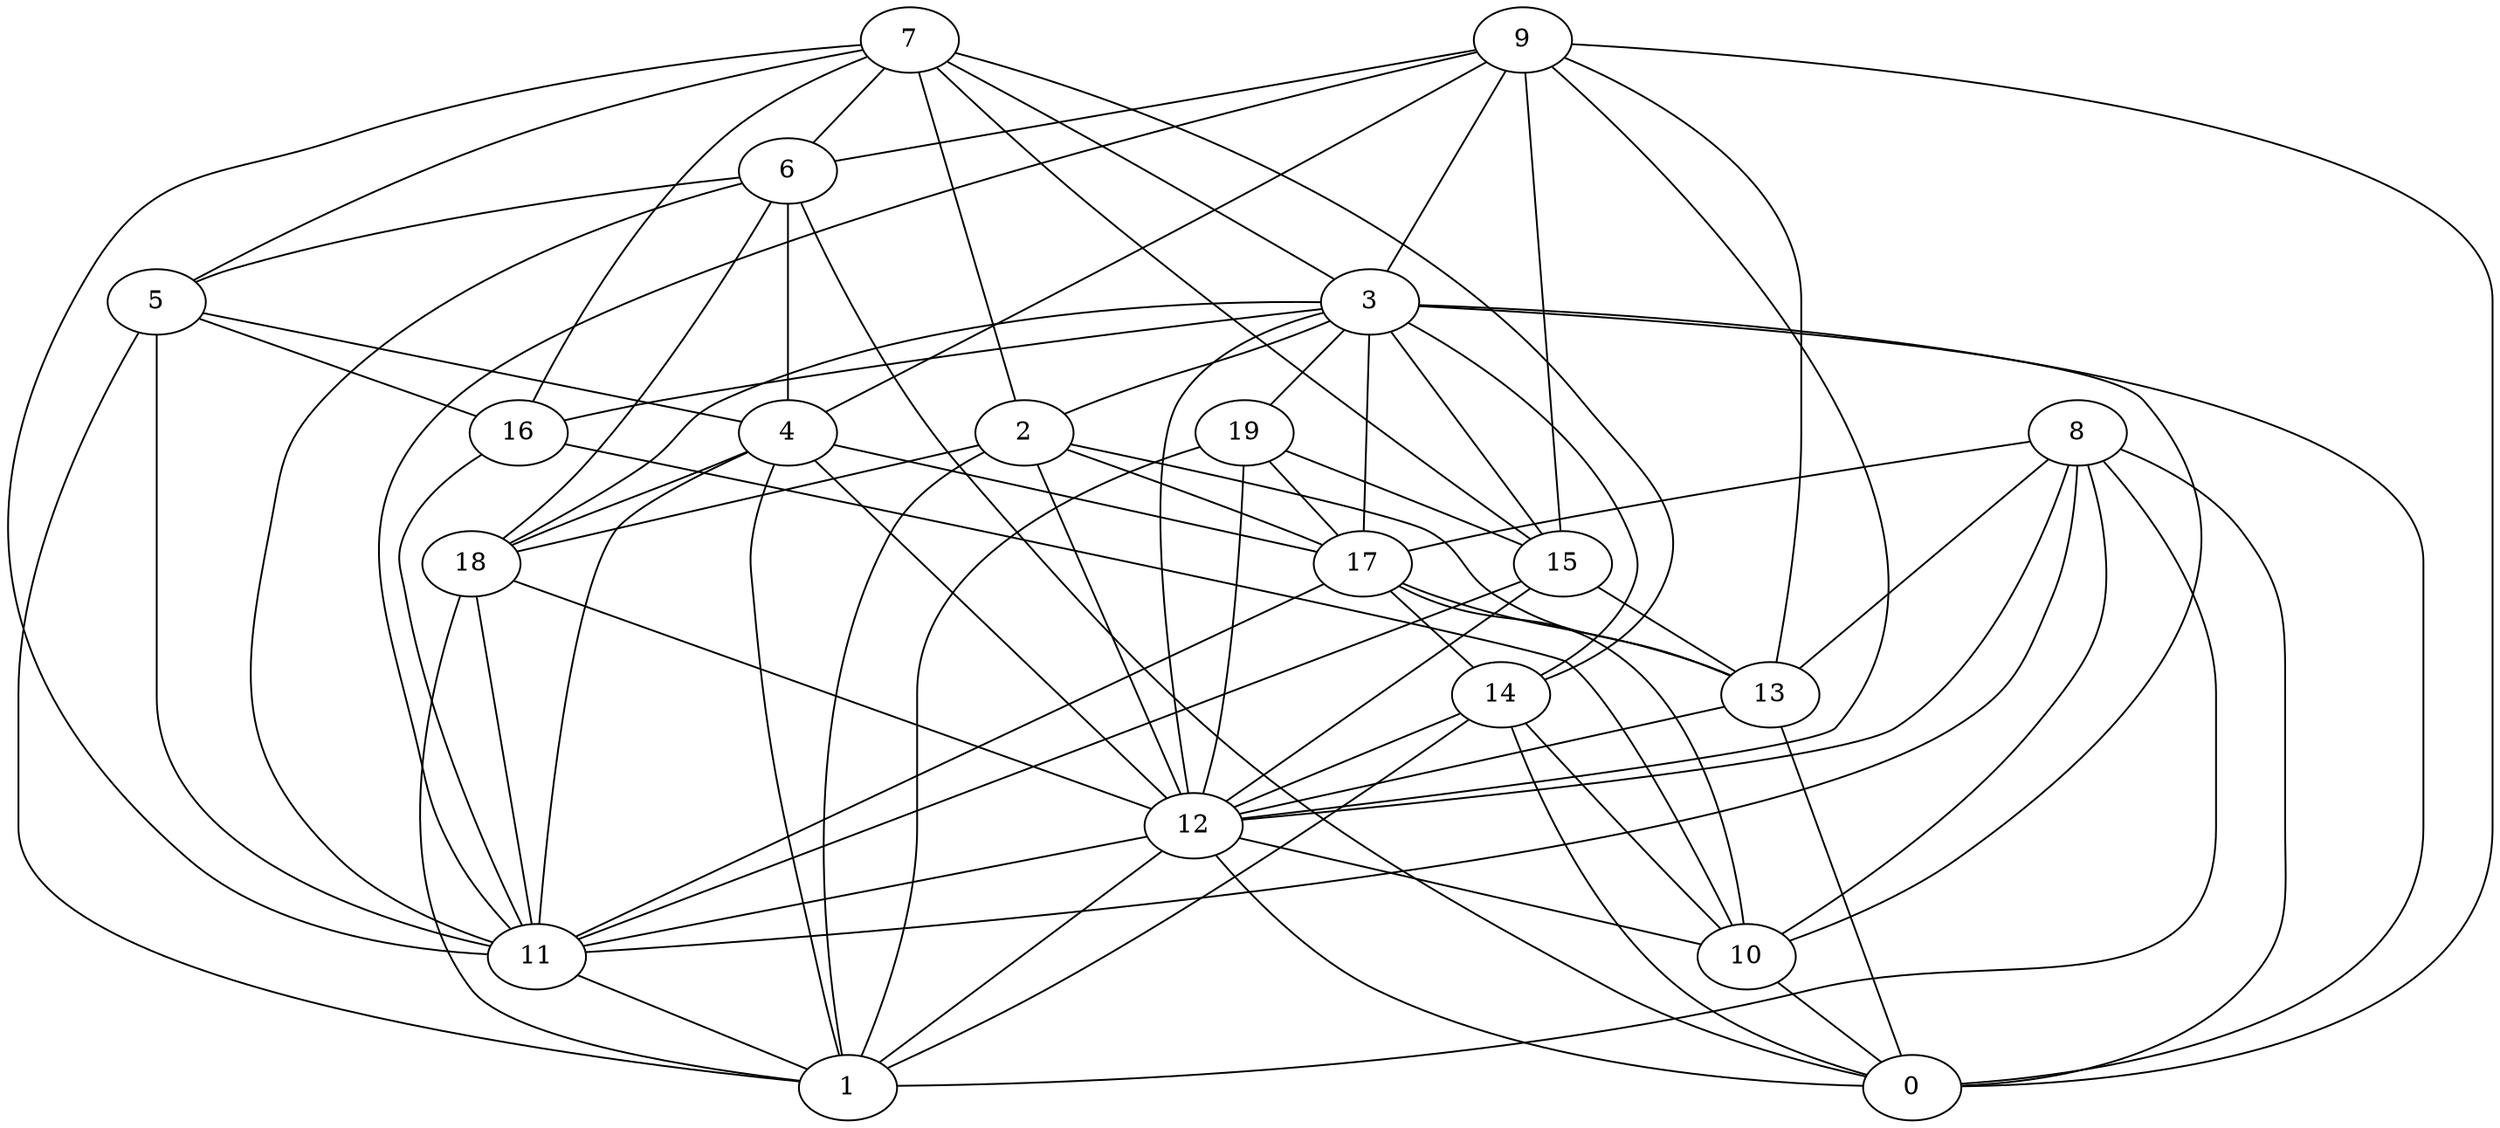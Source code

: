 digraph GG_graph {

subgraph G_graph {
edge [color = black]
"5" -> "1" [dir = none]
"14" -> "0" [dir = none]
"9" -> "4" [dir = none]
"6" -> "18" [dir = none]
"19" -> "1" [dir = none]
"12" -> "11" [dir = none]
"12" -> "10" [dir = none]
"2" -> "13" [dir = none]
"2" -> "18" [dir = none]
"8" -> "12" [dir = none]
"3" -> "19" [dir = none]
"3" -> "18" [dir = none]
"3" -> "10" [dir = none]
"16" -> "10" [dir = none]
"4" -> "12" [dir = none]
"15" -> "12" [dir = none]
"17" -> "14" [dir = none]
"17" -> "11" [dir = none]
"7" -> "2" [dir = none]
"2" -> "1" [dir = none]
"19" -> "12" [dir = none]
"7" -> "6" [dir = none]
"6" -> "11" [dir = none]
"3" -> "2" [dir = none]
"12" -> "1" [dir = none]
"8" -> "10" [dir = none]
"18" -> "1" [dir = none]
"3" -> "12" [dir = none]
"3" -> "17" [dir = none]
"16" -> "11" [dir = none]
"2" -> "17" [dir = none]
"7" -> "14" [dir = none]
"9" -> "15" [dir = none]
"6" -> "4" [dir = none]
"3" -> "0" [dir = none]
"9" -> "12" [dir = none]
"9" -> "3" [dir = none]
"7" -> "3" [dir = none]
"18" -> "11" [dir = none]
"7" -> "15" [dir = none]
"2" -> "12" [dir = none]
"15" -> "11" [dir = none]
"5" -> "16" [dir = none]
"13" -> "12" [dir = none]
"8" -> "11" [dir = none]
"3" -> "15" [dir = none]
"9" -> "6" [dir = none]
"12" -> "0" [dir = none]
"4" -> "11" [dir = none]
"14" -> "12" [dir = none]
"13" -> "0" [dir = none]
"19" -> "15" [dir = none]
"4" -> "17" [dir = none]
"8" -> "13" [dir = none]
"3" -> "16" [dir = none]
"11" -> "1" [dir = none]
"17" -> "13" [dir = none]
"5" -> "11" [dir = none]
"9" -> "13" [dir = none]
"14" -> "1" [dir = none]
"7" -> "5" [dir = none]
"18" -> "12" [dir = none]
"9" -> "0" [dir = none]
"15" -> "13" [dir = none]
"8" -> "0" [dir = none]
"14" -> "10" [dir = none]
"8" -> "1" [dir = none]
"3" -> "14" [dir = none]
"4" -> "18" [dir = none]
"9" -> "11" [dir = none]
"10" -> "0" [dir = none]
"4" -> "1" [dir = none]
"6" -> "5" [dir = none]
"8" -> "17" [dir = none]
"7" -> "11" [dir = none]
"17" -> "10" [dir = none]
"5" -> "4" [dir = none]
"19" -> "17" [dir = none]
"7" -> "16" [dir = none]
"6" -> "0" [dir = none]
}

}
